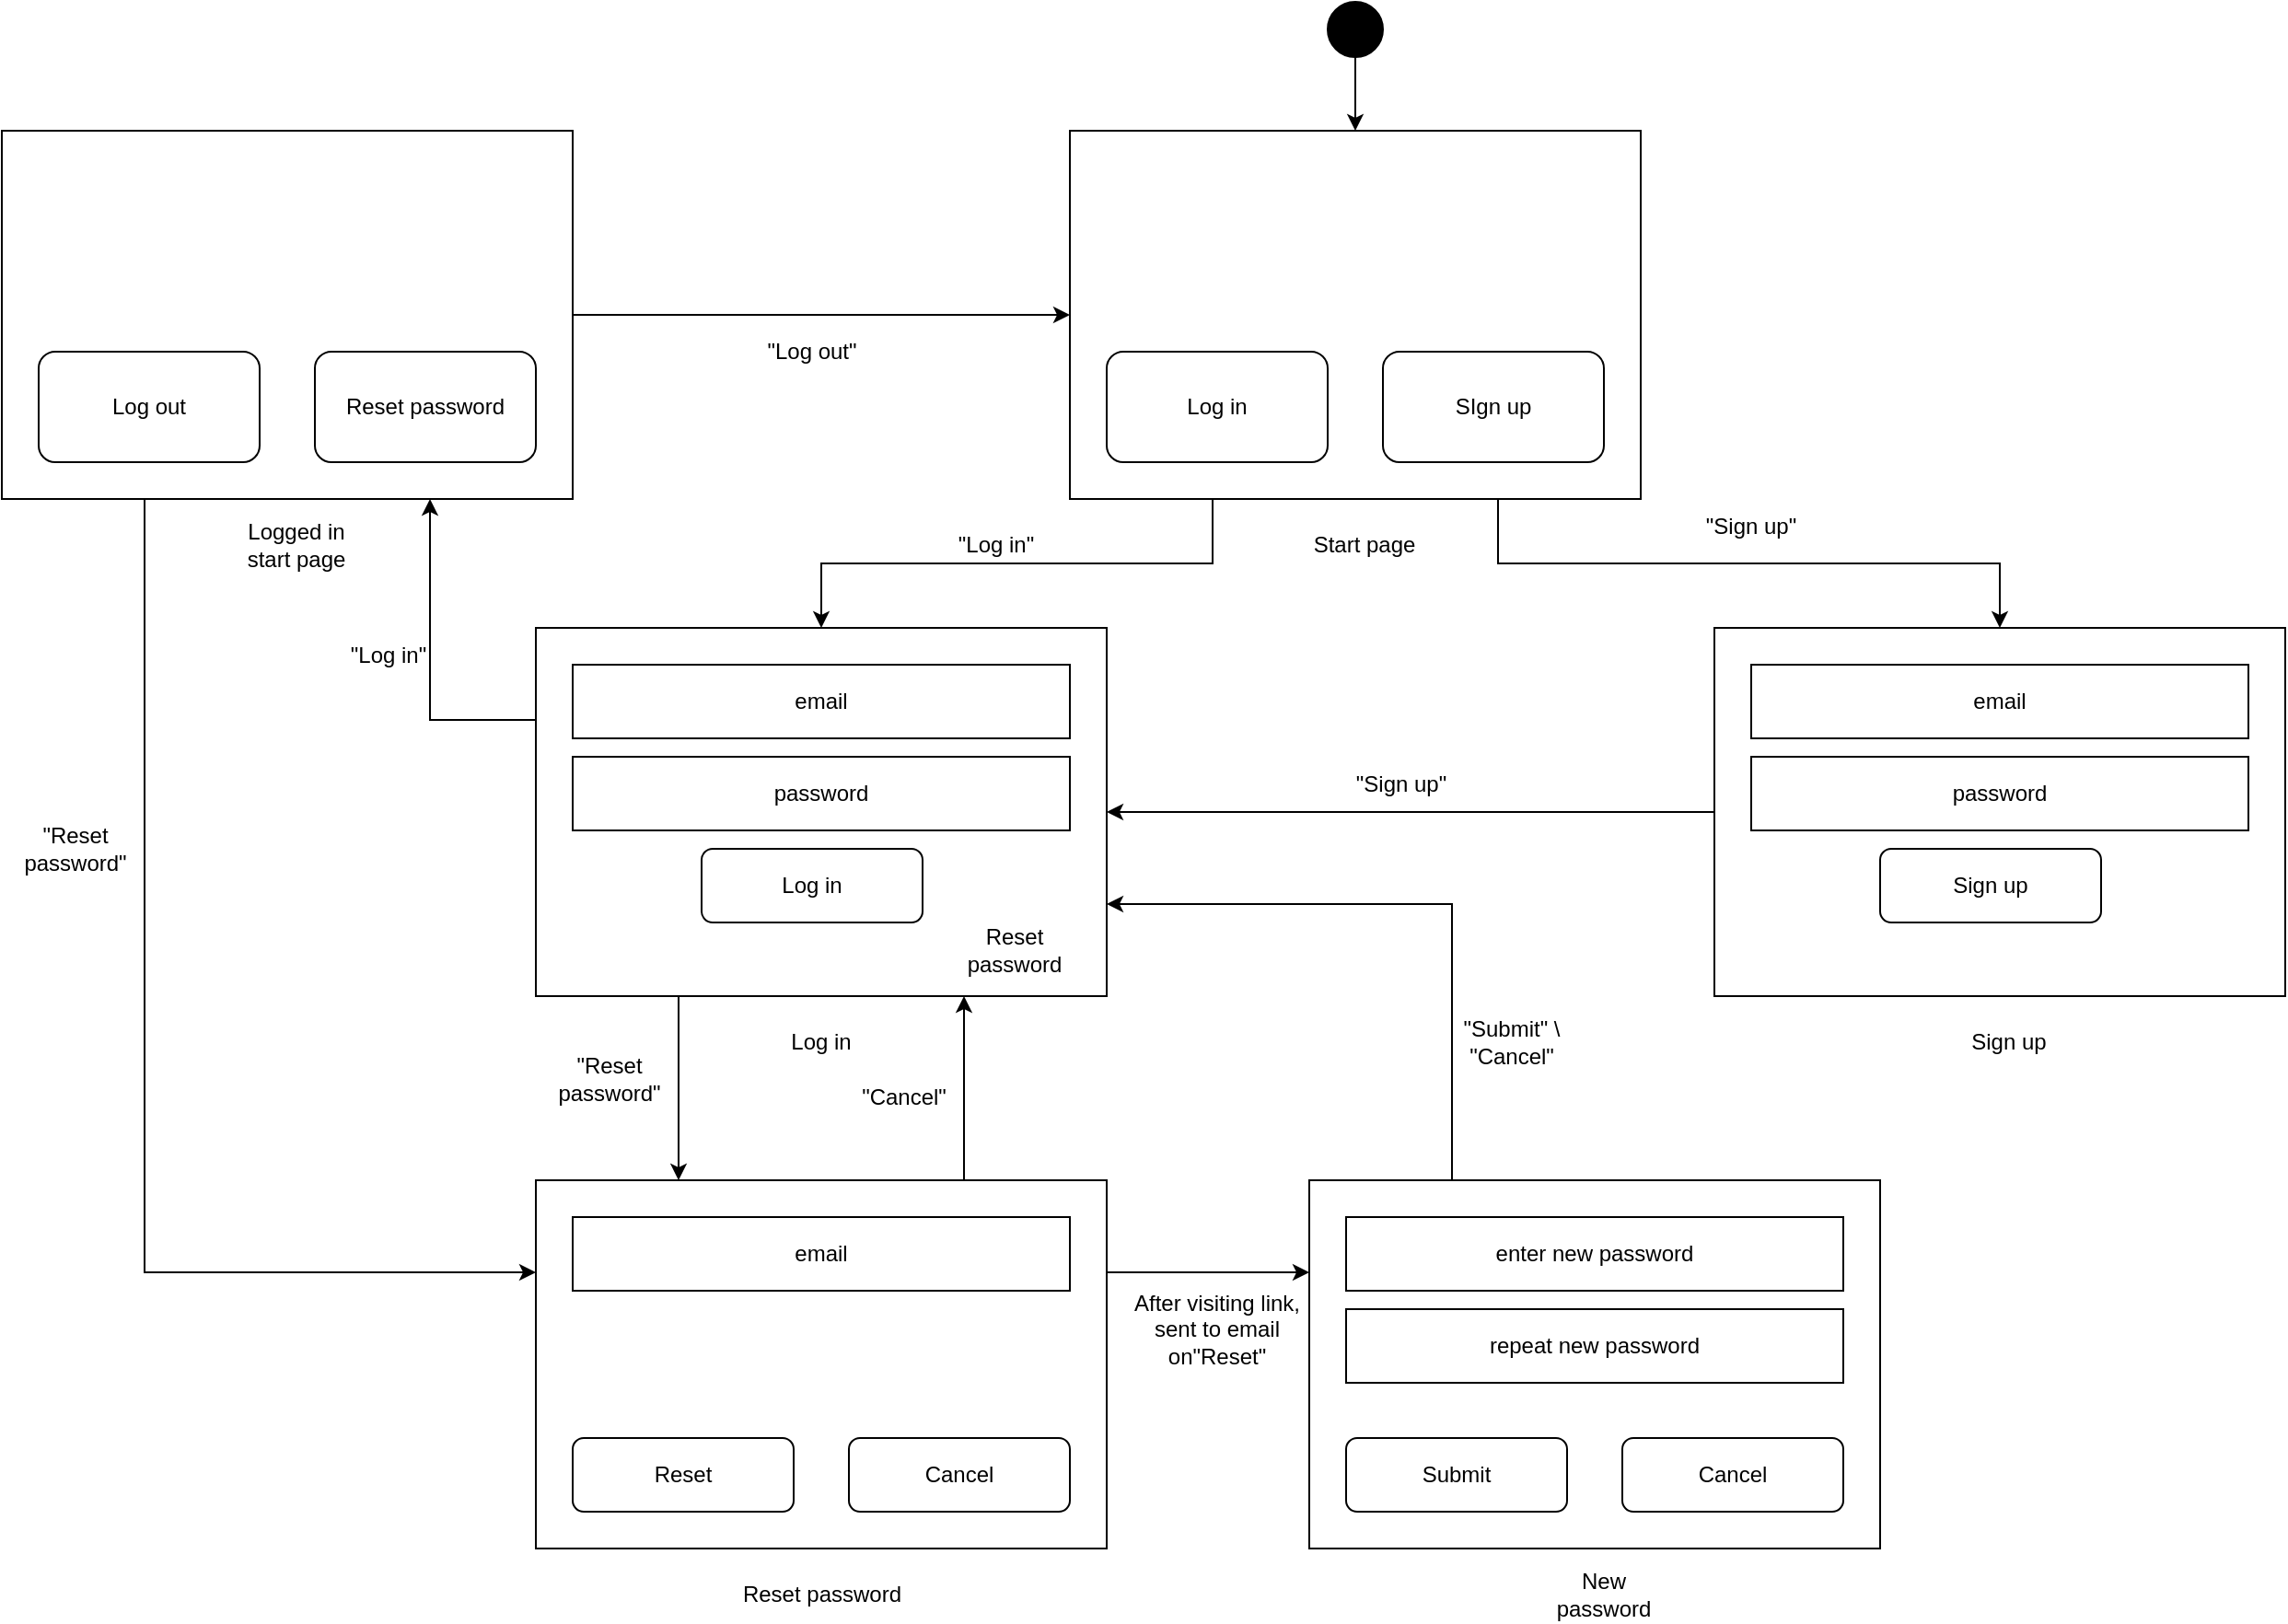<mxfile version="23.0.2" type="device">
  <diagram name="Page-1" id="rjR1ojSPm2X_Gm1_zSHM">
    <mxGraphModel dx="2634" dy="854" grid="1" gridSize="10" guides="1" tooltips="1" connect="1" arrows="1" fold="1" page="1" pageScale="1" pageWidth="1200" pageHeight="1920" math="0" shadow="0">
      <root>
        <mxCell id="0" />
        <mxCell id="1" parent="0" />
        <mxCell id="Mo43KSsvAckhel4JkecI-7" style="edgeStyle=orthogonalEdgeStyle;rounded=0;orthogonalLoop=1;jettySize=auto;html=1;exitX=0.5;exitY=1;exitDx=0;exitDy=0;entryX=0.5;entryY=0;entryDx=0;entryDy=0;" edge="1" parent="1" source="Mo43KSsvAckhel4JkecI-1" target="Mo43KSsvAckhel4JkecI-3">
          <mxGeometry relative="1" as="geometry" />
        </mxCell>
        <mxCell id="Mo43KSsvAckhel4JkecI-1" value="" style="ellipse;fillColor=strokeColor;html=1;" vertex="1" parent="1">
          <mxGeometry x="580" y="240" width="30" height="30" as="geometry" />
        </mxCell>
        <mxCell id="Mo43KSsvAckhel4JkecI-15" style="edgeStyle=orthogonalEdgeStyle;rounded=0;orthogonalLoop=1;jettySize=auto;html=1;exitX=0.25;exitY=1;exitDx=0;exitDy=0;entryX=0.5;entryY=0;entryDx=0;entryDy=0;" edge="1" parent="1" source="Mo43KSsvAckhel4JkecI-3" target="Mo43KSsvAckhel4JkecI-9">
          <mxGeometry relative="1" as="geometry" />
        </mxCell>
        <mxCell id="Mo43KSsvAckhel4JkecI-16" style="edgeStyle=orthogonalEdgeStyle;rounded=0;orthogonalLoop=1;jettySize=auto;html=1;exitX=0.75;exitY=1;exitDx=0;exitDy=0;entryX=0.5;entryY=0;entryDx=0;entryDy=0;" edge="1" parent="1" source="Mo43KSsvAckhel4JkecI-3" target="Mo43KSsvAckhel4JkecI-10">
          <mxGeometry relative="1" as="geometry" />
        </mxCell>
        <mxCell id="Mo43KSsvAckhel4JkecI-3" value="" style="rounded=0;whiteSpace=wrap;html=1;" vertex="1" parent="1">
          <mxGeometry x="440" y="310" width="310" height="200" as="geometry" />
        </mxCell>
        <mxCell id="Mo43KSsvAckhel4JkecI-4" value="Start page" style="text;html=1;strokeColor=none;fillColor=none;align=center;verticalAlign=middle;whiteSpace=wrap;rounded=0;" vertex="1" parent="1">
          <mxGeometry x="570" y="520" width="60" height="30" as="geometry" />
        </mxCell>
        <mxCell id="Mo43KSsvAckhel4JkecI-5" value="Log in" style="rounded=1;whiteSpace=wrap;html=1;" vertex="1" parent="1">
          <mxGeometry x="460" y="430" width="120" height="60" as="geometry" />
        </mxCell>
        <mxCell id="Mo43KSsvAckhel4JkecI-6" value="SIgn up" style="rounded=1;whiteSpace=wrap;html=1;" vertex="1" parent="1">
          <mxGeometry x="610" y="430" width="120" height="60" as="geometry" />
        </mxCell>
        <mxCell id="Mo43KSsvAckhel4JkecI-13" value="" style="group" vertex="1" connectable="0" parent="1">
          <mxGeometry x="150" y="580" width="310" height="270" as="geometry" />
        </mxCell>
        <mxCell id="Mo43KSsvAckhel4JkecI-9" value="" style="rounded=0;whiteSpace=wrap;html=1;" vertex="1" parent="Mo43KSsvAckhel4JkecI-13">
          <mxGeometry width="310" height="200" as="geometry" />
        </mxCell>
        <mxCell id="Mo43KSsvAckhel4JkecI-12" value="Log in" style="text;html=1;strokeColor=none;fillColor=none;align=center;verticalAlign=middle;whiteSpace=wrap;rounded=0;" vertex="1" parent="Mo43KSsvAckhel4JkecI-13">
          <mxGeometry x="125" y="210" width="60" height="30" as="geometry" />
        </mxCell>
        <mxCell id="Mo43KSsvAckhel4JkecI-17" value="email" style="rounded=0;whiteSpace=wrap;html=1;" vertex="1" parent="Mo43KSsvAckhel4JkecI-13">
          <mxGeometry x="20" y="20" width="270" height="40" as="geometry" />
        </mxCell>
        <mxCell id="Mo43KSsvAckhel4JkecI-18" value="password" style="rounded=0;whiteSpace=wrap;html=1;" vertex="1" parent="Mo43KSsvAckhel4JkecI-13">
          <mxGeometry x="20" y="70" width="270" height="40" as="geometry" />
        </mxCell>
        <mxCell id="Mo43KSsvAckhel4JkecI-19" value="Log in" style="rounded=1;whiteSpace=wrap;html=1;" vertex="1" parent="Mo43KSsvAckhel4JkecI-13">
          <mxGeometry x="90" y="120" width="120" height="40" as="geometry" />
        </mxCell>
        <mxCell id="Mo43KSsvAckhel4JkecI-20" value="Reset password" style="text;html=1;strokeColor=none;fillColor=none;align=center;verticalAlign=middle;whiteSpace=wrap;rounded=0;" vertex="1" parent="Mo43KSsvAckhel4JkecI-13">
          <mxGeometry x="230" y="160" width="60" height="30" as="geometry" />
        </mxCell>
        <mxCell id="Mo43KSsvAckhel4JkecI-81" value="&quot;Reset password&quot;" style="text;html=1;strokeColor=none;fillColor=none;align=center;verticalAlign=middle;whiteSpace=wrap;rounded=0;" vertex="1" parent="Mo43KSsvAckhel4JkecI-13">
          <mxGeometry x="10" y="230" width="60" height="30" as="geometry" />
        </mxCell>
        <mxCell id="Mo43KSsvAckhel4JkecI-82" value="&quot;Cancel&quot;" style="text;html=1;strokeColor=none;fillColor=none;align=center;verticalAlign=middle;whiteSpace=wrap;rounded=0;" vertex="1" parent="Mo43KSsvAckhel4JkecI-13">
          <mxGeometry x="170" y="240" width="60" height="30" as="geometry" />
        </mxCell>
        <mxCell id="Mo43KSsvAckhel4JkecI-14" value="" style="group" vertex="1" connectable="0" parent="1">
          <mxGeometry x="790" y="580" width="310" height="240" as="geometry" />
        </mxCell>
        <mxCell id="Mo43KSsvAckhel4JkecI-10" value="" style="rounded=0;whiteSpace=wrap;html=1;" vertex="1" parent="Mo43KSsvAckhel4JkecI-14">
          <mxGeometry width="310" height="200" as="geometry" />
        </mxCell>
        <mxCell id="Mo43KSsvAckhel4JkecI-11" value="Sign up" style="text;html=1;strokeColor=none;fillColor=none;align=center;verticalAlign=middle;whiteSpace=wrap;rounded=0;" vertex="1" parent="Mo43KSsvAckhel4JkecI-14">
          <mxGeometry x="130" y="210" width="60" height="30" as="geometry" />
        </mxCell>
        <mxCell id="Mo43KSsvAckhel4JkecI-50" value="email" style="rounded=0;whiteSpace=wrap;html=1;" vertex="1" parent="Mo43KSsvAckhel4JkecI-14">
          <mxGeometry x="20" y="20" width="270" height="40" as="geometry" />
        </mxCell>
        <mxCell id="Mo43KSsvAckhel4JkecI-51" value="password" style="rounded=0;whiteSpace=wrap;html=1;" vertex="1" parent="Mo43KSsvAckhel4JkecI-14">
          <mxGeometry x="20" y="70" width="270" height="40" as="geometry" />
        </mxCell>
        <mxCell id="Mo43KSsvAckhel4JkecI-52" value="Sign up" style="rounded=1;whiteSpace=wrap;html=1;" vertex="1" parent="Mo43KSsvAckhel4JkecI-14">
          <mxGeometry x="90" y="120" width="120" height="40" as="geometry" />
        </mxCell>
        <mxCell id="Mo43KSsvAckhel4JkecI-21" value="" style="group" vertex="1" connectable="0" parent="1">
          <mxGeometry x="150" y="880" width="360" height="240" as="geometry" />
        </mxCell>
        <mxCell id="Mo43KSsvAckhel4JkecI-22" value="" style="rounded=0;whiteSpace=wrap;html=1;" vertex="1" parent="Mo43KSsvAckhel4JkecI-21">
          <mxGeometry width="310" height="200" as="geometry" />
        </mxCell>
        <mxCell id="Mo43KSsvAckhel4JkecI-23" value="Reset password" style="text;html=1;strokeColor=none;fillColor=none;align=center;verticalAlign=middle;whiteSpace=wrap;rounded=0;" vertex="1" parent="Mo43KSsvAckhel4JkecI-21">
          <mxGeometry x="97.5" y="210" width="115" height="30" as="geometry" />
        </mxCell>
        <mxCell id="Mo43KSsvAckhel4JkecI-24" value="email" style="rounded=0;whiteSpace=wrap;html=1;" vertex="1" parent="Mo43KSsvAckhel4JkecI-21">
          <mxGeometry x="20" y="20" width="270" height="40" as="geometry" />
        </mxCell>
        <mxCell id="Mo43KSsvAckhel4JkecI-26" value="Reset" style="rounded=1;whiteSpace=wrap;html=1;" vertex="1" parent="Mo43KSsvAckhel4JkecI-21">
          <mxGeometry x="20" y="140" width="120" height="40" as="geometry" />
        </mxCell>
        <mxCell id="Mo43KSsvAckhel4JkecI-34" value="Cancel" style="rounded=1;whiteSpace=wrap;html=1;" vertex="1" parent="Mo43KSsvAckhel4JkecI-21">
          <mxGeometry x="170" y="140" width="120" height="40" as="geometry" />
        </mxCell>
        <mxCell id="Mo43KSsvAckhel4JkecI-28" style="edgeStyle=orthogonalEdgeStyle;rounded=0;orthogonalLoop=1;jettySize=auto;html=1;exitX=0.25;exitY=1;exitDx=0;exitDy=0;entryX=0.25;entryY=0;entryDx=0;entryDy=0;" edge="1" parent="1" source="Mo43KSsvAckhel4JkecI-9" target="Mo43KSsvAckhel4JkecI-22">
          <mxGeometry relative="1" as="geometry" />
        </mxCell>
        <mxCell id="Mo43KSsvAckhel4JkecI-30" value="" style="group" vertex="1" connectable="0" parent="1">
          <mxGeometry x="570" y="880" width="310" height="240" as="geometry" />
        </mxCell>
        <mxCell id="Mo43KSsvAckhel4JkecI-31" value="" style="rounded=0;whiteSpace=wrap;html=1;" vertex="1" parent="Mo43KSsvAckhel4JkecI-30">
          <mxGeometry width="310" height="200" as="geometry" />
        </mxCell>
        <mxCell id="Mo43KSsvAckhel4JkecI-32" value="New password" style="text;html=1;strokeColor=none;fillColor=none;align=center;verticalAlign=middle;whiteSpace=wrap;rounded=0;" vertex="1" parent="Mo43KSsvAckhel4JkecI-30">
          <mxGeometry x="130" y="210" width="60" height="30" as="geometry" />
        </mxCell>
        <mxCell id="Mo43KSsvAckhel4JkecI-43" value="enter new password" style="rounded=0;whiteSpace=wrap;html=1;" vertex="1" parent="Mo43KSsvAckhel4JkecI-30">
          <mxGeometry x="20" y="20" width="270" height="40" as="geometry" />
        </mxCell>
        <mxCell id="Mo43KSsvAckhel4JkecI-44" value="repeat new password" style="rounded=0;whiteSpace=wrap;html=1;" vertex="1" parent="Mo43KSsvAckhel4JkecI-30">
          <mxGeometry x="20" y="70" width="270" height="40" as="geometry" />
        </mxCell>
        <mxCell id="Mo43KSsvAckhel4JkecI-46" value="Submit" style="rounded=1;whiteSpace=wrap;html=1;" vertex="1" parent="Mo43KSsvAckhel4JkecI-30">
          <mxGeometry x="20" y="140" width="120" height="40" as="geometry" />
        </mxCell>
        <mxCell id="Mo43KSsvAckhel4JkecI-47" value="Cancel" style="rounded=1;whiteSpace=wrap;html=1;" vertex="1" parent="Mo43KSsvAckhel4JkecI-30">
          <mxGeometry x="170" y="140" width="120" height="40" as="geometry" />
        </mxCell>
        <mxCell id="Mo43KSsvAckhel4JkecI-35" style="edgeStyle=orthogonalEdgeStyle;rounded=0;orthogonalLoop=1;jettySize=auto;html=1;exitX=0.75;exitY=0;exitDx=0;exitDy=0;entryX=0.75;entryY=1;entryDx=0;entryDy=0;" edge="1" parent="1" source="Mo43KSsvAckhel4JkecI-22" target="Mo43KSsvAckhel4JkecI-9">
          <mxGeometry relative="1" as="geometry" />
        </mxCell>
        <mxCell id="Mo43KSsvAckhel4JkecI-36" style="edgeStyle=orthogonalEdgeStyle;rounded=0;orthogonalLoop=1;jettySize=auto;html=1;exitX=1;exitY=0.25;exitDx=0;exitDy=0;entryX=0;entryY=0.25;entryDx=0;entryDy=0;" edge="1" parent="1" source="Mo43KSsvAckhel4JkecI-22" target="Mo43KSsvAckhel4JkecI-31">
          <mxGeometry relative="1" as="geometry" />
        </mxCell>
        <mxCell id="Mo43KSsvAckhel4JkecI-48" style="edgeStyle=orthogonalEdgeStyle;rounded=0;orthogonalLoop=1;jettySize=auto;html=1;exitX=0.25;exitY=0;exitDx=0;exitDy=0;entryX=1;entryY=0.75;entryDx=0;entryDy=0;" edge="1" parent="1" source="Mo43KSsvAckhel4JkecI-31" target="Mo43KSsvAckhel4JkecI-9">
          <mxGeometry relative="1" as="geometry" />
        </mxCell>
        <mxCell id="Mo43KSsvAckhel4JkecI-53" style="edgeStyle=orthogonalEdgeStyle;rounded=0;orthogonalLoop=1;jettySize=auto;html=1;exitX=0;exitY=0.5;exitDx=0;exitDy=0;entryX=1;entryY=0.5;entryDx=0;entryDy=0;" edge="1" parent="1" source="Mo43KSsvAckhel4JkecI-10" target="Mo43KSsvAckhel4JkecI-9">
          <mxGeometry relative="1" as="geometry" />
        </mxCell>
        <mxCell id="Mo43KSsvAckhel4JkecI-62" style="edgeStyle=orthogonalEdgeStyle;rounded=0;orthogonalLoop=1;jettySize=auto;html=1;exitX=0;exitY=0.25;exitDx=0;exitDy=0;entryX=0.75;entryY=1;entryDx=0;entryDy=0;" edge="1" parent="1" source="Mo43KSsvAckhel4JkecI-9" target="Mo43KSsvAckhel4JkecI-64">
          <mxGeometry relative="1" as="geometry" />
        </mxCell>
        <mxCell id="Mo43KSsvAckhel4JkecI-66" value="" style="group" vertex="1" connectable="0" parent="1">
          <mxGeometry x="-140" y="310" width="310" height="240" as="geometry" />
        </mxCell>
        <mxCell id="Mo43KSsvAckhel4JkecI-64" value="" style="rounded=0;whiteSpace=wrap;html=1;" vertex="1" parent="Mo43KSsvAckhel4JkecI-66">
          <mxGeometry width="310" height="200" as="geometry" />
        </mxCell>
        <mxCell id="Mo43KSsvAckhel4JkecI-65" value="Logged in start page" style="text;html=1;strokeColor=none;fillColor=none;align=center;verticalAlign=middle;whiteSpace=wrap;rounded=0;" vertex="1" parent="Mo43KSsvAckhel4JkecI-66">
          <mxGeometry x="130" y="210" width="60" height="30" as="geometry" />
        </mxCell>
        <mxCell id="Mo43KSsvAckhel4JkecI-68" value="Log out" style="rounded=1;whiteSpace=wrap;html=1;" vertex="1" parent="Mo43KSsvAckhel4JkecI-66">
          <mxGeometry x="20" y="120" width="120" height="60" as="geometry" />
        </mxCell>
        <mxCell id="Mo43KSsvAckhel4JkecI-76" value="Reset password" style="rounded=1;whiteSpace=wrap;html=1;" vertex="1" parent="Mo43KSsvAckhel4JkecI-66">
          <mxGeometry x="170" y="120" width="120" height="60" as="geometry" />
        </mxCell>
        <mxCell id="Mo43KSsvAckhel4JkecI-71" style="edgeStyle=orthogonalEdgeStyle;rounded=0;orthogonalLoop=1;jettySize=auto;html=1;exitX=1;exitY=0.5;exitDx=0;exitDy=0;entryX=0;entryY=0.5;entryDx=0;entryDy=0;" edge="1" parent="1" source="Mo43KSsvAckhel4JkecI-64" target="Mo43KSsvAckhel4JkecI-3">
          <mxGeometry relative="1" as="geometry">
            <mxPoint x="-195" y="520" as="targetPoint" />
          </mxGeometry>
        </mxCell>
        <mxCell id="Mo43KSsvAckhel4JkecI-75" value="&quot;Log out&quot;" style="text;html=1;strokeColor=none;fillColor=none;align=center;verticalAlign=middle;whiteSpace=wrap;rounded=0;" vertex="1" parent="1">
          <mxGeometry x="270" y="415" width="60" height="30" as="geometry" />
        </mxCell>
        <mxCell id="Mo43KSsvAckhel4JkecI-78" style="edgeStyle=orthogonalEdgeStyle;rounded=0;orthogonalLoop=1;jettySize=auto;html=1;exitX=0.25;exitY=1;exitDx=0;exitDy=0;entryX=0;entryY=0.25;entryDx=0;entryDy=0;" edge="1" parent="1" source="Mo43KSsvAckhel4JkecI-64" target="Mo43KSsvAckhel4JkecI-22">
          <mxGeometry relative="1" as="geometry" />
        </mxCell>
        <mxCell id="Mo43KSsvAckhel4JkecI-79" value="&quot;Reset password&quot;" style="text;html=1;strokeColor=none;fillColor=none;align=center;verticalAlign=middle;whiteSpace=wrap;rounded=0;" vertex="1" parent="1">
          <mxGeometry x="-130" y="685" width="60" height="30" as="geometry" />
        </mxCell>
        <mxCell id="Mo43KSsvAckhel4JkecI-80" value="&quot;Log in&quot;" style="text;html=1;strokeColor=none;fillColor=none;align=center;verticalAlign=middle;whiteSpace=wrap;rounded=0;" vertex="1" parent="1">
          <mxGeometry x="40" y="580" width="60" height="30" as="geometry" />
        </mxCell>
        <mxCell id="Mo43KSsvAckhel4JkecI-83" value="After visiting link, sent to email on&quot;Reset&quot;" style="text;html=1;strokeColor=none;fillColor=none;align=center;verticalAlign=middle;whiteSpace=wrap;rounded=0;" vertex="1" parent="1">
          <mxGeometry x="470" y="928" width="100" height="65" as="geometry" />
        </mxCell>
        <mxCell id="Mo43KSsvAckhel4JkecI-84" value="&quot;Submit&quot; \ &quot;Cancel&quot;" style="text;html=1;strokeColor=none;fillColor=none;align=center;verticalAlign=middle;whiteSpace=wrap;rounded=0;" vertex="1" parent="1">
          <mxGeometry x="650" y="790" width="60" height="30" as="geometry" />
        </mxCell>
        <mxCell id="Mo43KSsvAckhel4JkecI-85" value="&quot;Sign up&quot;" style="text;html=1;strokeColor=none;fillColor=none;align=center;verticalAlign=middle;whiteSpace=wrap;rounded=0;" vertex="1" parent="1">
          <mxGeometry x="590" y="650" width="60" height="30" as="geometry" />
        </mxCell>
        <mxCell id="Mo43KSsvAckhel4JkecI-86" value="&quot;Sign up&quot;" style="text;html=1;strokeColor=none;fillColor=none;align=center;verticalAlign=middle;whiteSpace=wrap;rounded=0;" vertex="1" parent="1">
          <mxGeometry x="780" y="510" width="60" height="30" as="geometry" />
        </mxCell>
        <mxCell id="Mo43KSsvAckhel4JkecI-87" value="&quot;Log in&quot;" style="text;html=1;strokeColor=none;fillColor=none;align=center;verticalAlign=middle;whiteSpace=wrap;rounded=0;" vertex="1" parent="1">
          <mxGeometry x="370" y="520" width="60" height="30" as="geometry" />
        </mxCell>
      </root>
    </mxGraphModel>
  </diagram>
</mxfile>
